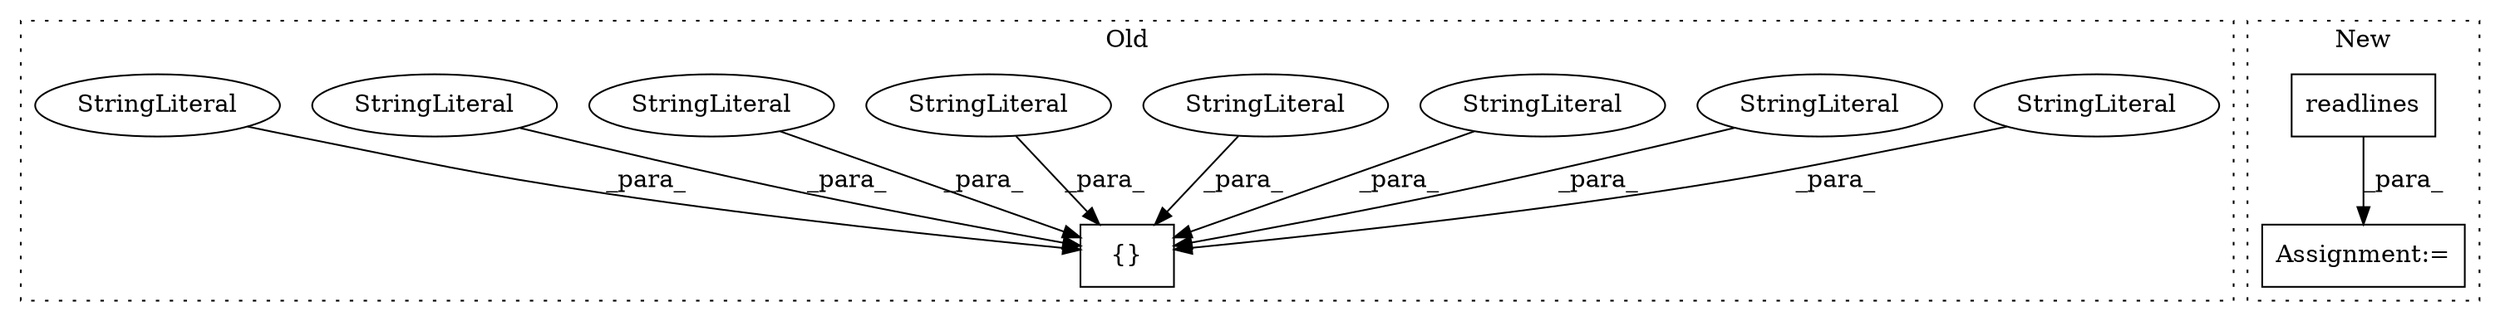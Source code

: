 digraph G {
subgraph cluster0 {
1 [label="{}" a="4" s="1742,1889" l="1,1" shape="box"];
4 [label="StringLiteral" a="45" s="1774" l="14" shape="ellipse"];
5 [label="StringLiteral" a="45" s="1843" l="14" shape="ellipse"];
6 [label="StringLiteral" a="45" s="1808" l="16" shape="ellipse"];
7 [label="StringLiteral" a="45" s="1760" l="13" shape="ellipse"];
8 [label="StringLiteral" a="45" s="1875" l="14" shape="ellipse"];
9 [label="StringLiteral" a="45" s="1789" l="18" shape="ellipse"];
10 [label="StringLiteral" a="45" s="1825" l="17" shape="ellipse"];
11 [label="StringLiteral" a="45" s="1743" l="16" shape="ellipse"];
label = "Old";
style="dotted";
}
subgraph cluster1 {
2 [label="readlines" a="32" s="1654" l="11" shape="box"];
3 [label="Assignment:=" a="7" s="1693" l="12" shape="box"];
label = "New";
style="dotted";
}
2 -> 3 [label="_para_"];
4 -> 1 [label="_para_"];
5 -> 1 [label="_para_"];
6 -> 1 [label="_para_"];
7 -> 1 [label="_para_"];
8 -> 1 [label="_para_"];
9 -> 1 [label="_para_"];
10 -> 1 [label="_para_"];
11 -> 1 [label="_para_"];
}